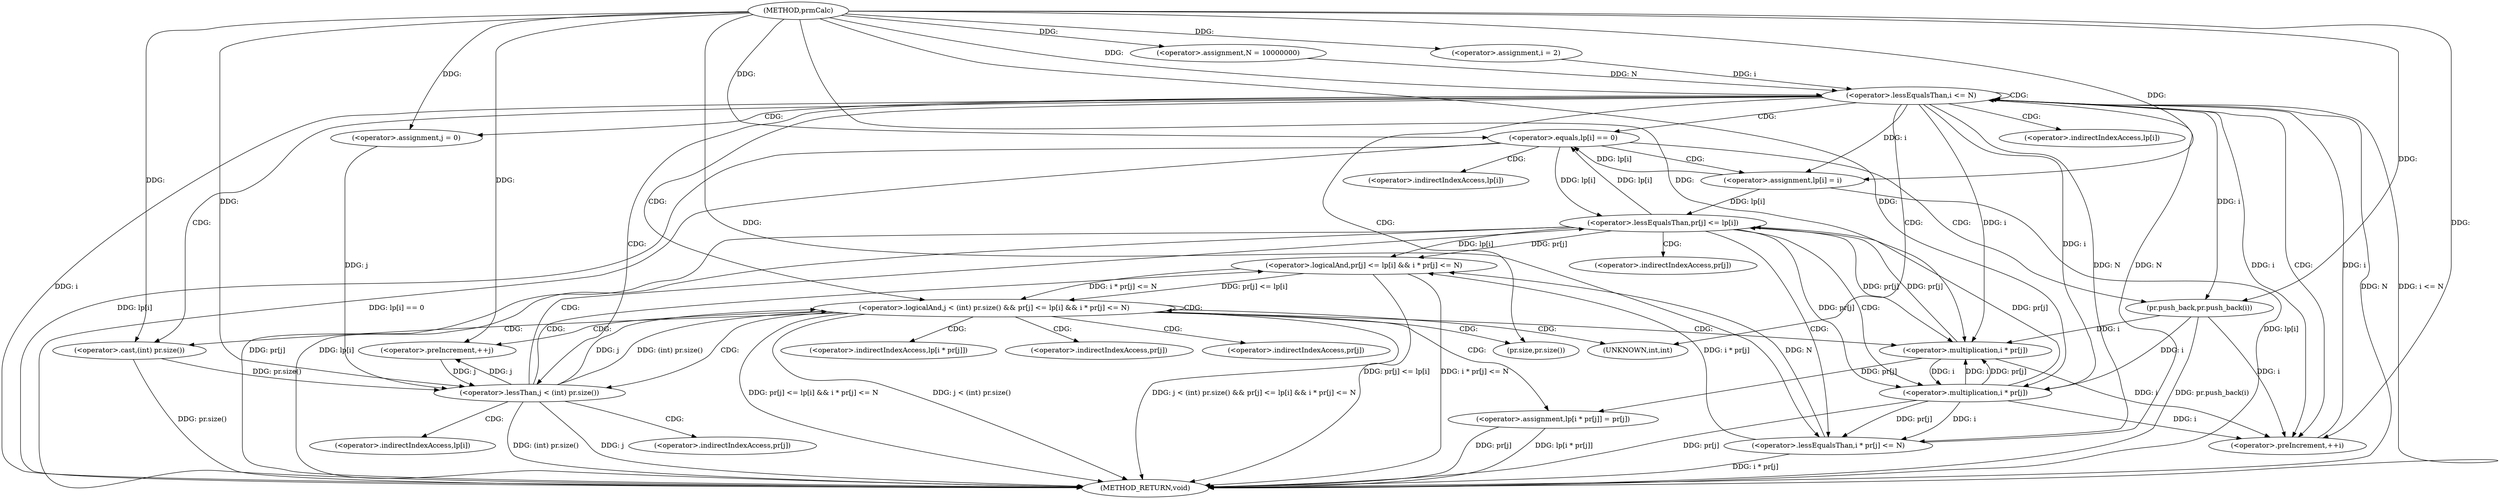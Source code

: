 digraph "prmCalc" {  
"1000116" [label = "(METHOD,prmCalc)" ]
"1000188" [label = "(METHOD_RETURN,void)" ]
"1000119" [label = "(<operator>.assignment,N = 10000000)" ]
"1000125" [label = "(<operator>.assignment,i = 2)" ]
"1000128" [label = "(<operator>.lessEqualsThan,i <= N)" ]
"1000131" [label = "(<operator>.preIncrement,++i)" ]
"1000135" [label = "(<operator>.equals,lp[i] == 0)" ]
"1000150" [label = "(<operator>.assignment,j = 0)" ]
"1000153" [label = "(<operator>.logicalAnd,j < (int) pr.size() && pr[j] <= lp[i] && i * pr[j] <= N)" ]
"1000174" [label = "(<operator>.preIncrement,++j)" ]
"1000141" [label = "(<operator>.assignment,lp[i] = i)" ]
"1000146" [label = "(pr.push_back,pr.push_back(i))" ]
"1000177" [label = "(<operator>.assignment,lp[i * pr[j]] = pr[j])" ]
"1000154" [label = "(<operator>.lessThan,j < (int) pr.size())" ]
"1000159" [label = "(<operator>.logicalAnd,pr[j] <= lp[i] && i * pr[j] <= N)" ]
"1000156" [label = "(<operator>.cast,(int) pr.size())" ]
"1000160" [label = "(<operator>.lessEqualsThan,pr[j] <= lp[i])" ]
"1000167" [label = "(<operator>.lessEqualsThan,i * pr[j] <= N)" ]
"1000168" [label = "(<operator>.multiplication,i * pr[j])" ]
"1000180" [label = "(<operator>.multiplication,i * pr[j])" ]
"1000136" [label = "(<operator>.indirectIndexAccess,lp[i])" ]
"1000142" [label = "(<operator>.indirectIndexAccess,lp[i])" ]
"1000178" [label = "(<operator>.indirectIndexAccess,lp[i * pr[j]])" ]
"1000185" [label = "(<operator>.indirectIndexAccess,pr[j])" ]
"1000157" [label = "(UNKNOWN,int,int)" ]
"1000158" [label = "(pr.size,pr.size())" ]
"1000161" [label = "(<operator>.indirectIndexAccess,pr[j])" ]
"1000164" [label = "(<operator>.indirectIndexAccess,lp[i])" ]
"1000170" [label = "(<operator>.indirectIndexAccess,pr[j])" ]
"1000182" [label = "(<operator>.indirectIndexAccess,pr[j])" ]
  "1000128" -> "1000188"  [ label = "DDG: i"] 
  "1000128" -> "1000188"  [ label = "DDG: N"] 
  "1000128" -> "1000188"  [ label = "DDG: i <= N"] 
  "1000135" -> "1000188"  [ label = "DDG: lp[i]"] 
  "1000135" -> "1000188"  [ label = "DDG: lp[i] == 0"] 
  "1000141" -> "1000188"  [ label = "DDG: lp[i]"] 
  "1000146" -> "1000188"  [ label = "DDG: pr.push_back(i)"] 
  "1000154" -> "1000188"  [ label = "DDG: j"] 
  "1000156" -> "1000188"  [ label = "DDG: pr.size()"] 
  "1000154" -> "1000188"  [ label = "DDG: (int) pr.size()"] 
  "1000153" -> "1000188"  [ label = "DDG: j < (int) pr.size()"] 
  "1000160" -> "1000188"  [ label = "DDG: pr[j]"] 
  "1000160" -> "1000188"  [ label = "DDG: lp[i]"] 
  "1000159" -> "1000188"  [ label = "DDG: pr[j] <= lp[i]"] 
  "1000168" -> "1000188"  [ label = "DDG: pr[j]"] 
  "1000167" -> "1000188"  [ label = "DDG: i * pr[j]"] 
  "1000159" -> "1000188"  [ label = "DDG: i * pr[j] <= N"] 
  "1000153" -> "1000188"  [ label = "DDG: pr[j] <= lp[i] && i * pr[j] <= N"] 
  "1000153" -> "1000188"  [ label = "DDG: j < (int) pr.size() && pr[j] <= lp[i] && i * pr[j] <= N"] 
  "1000177" -> "1000188"  [ label = "DDG: lp[i * pr[j]]"] 
  "1000177" -> "1000188"  [ label = "DDG: pr[j]"] 
  "1000116" -> "1000119"  [ label = "DDG: "] 
  "1000116" -> "1000125"  [ label = "DDG: "] 
  "1000125" -> "1000128"  [ label = "DDG: i"] 
  "1000131" -> "1000128"  [ label = "DDG: i"] 
  "1000116" -> "1000128"  [ label = "DDG: "] 
  "1000119" -> "1000128"  [ label = "DDG: N"] 
  "1000167" -> "1000128"  [ label = "DDG: N"] 
  "1000128" -> "1000131"  [ label = "DDG: i"] 
  "1000146" -> "1000131"  [ label = "DDG: i"] 
  "1000168" -> "1000131"  [ label = "DDG: i"] 
  "1000180" -> "1000131"  [ label = "DDG: i"] 
  "1000116" -> "1000131"  [ label = "DDG: "] 
  "1000116" -> "1000150"  [ label = "DDG: "] 
  "1000141" -> "1000135"  [ label = "DDG: lp[i]"] 
  "1000160" -> "1000135"  [ label = "DDG: lp[i]"] 
  "1000116" -> "1000135"  [ label = "DDG: "] 
  "1000128" -> "1000141"  [ label = "DDG: i"] 
  "1000116" -> "1000141"  [ label = "DDG: "] 
  "1000154" -> "1000153"  [ label = "DDG: j"] 
  "1000154" -> "1000153"  [ label = "DDG: (int) pr.size()"] 
  "1000159" -> "1000153"  [ label = "DDG: pr[j] <= lp[i]"] 
  "1000159" -> "1000153"  [ label = "DDG: i * pr[j] <= N"] 
  "1000154" -> "1000174"  [ label = "DDG: j"] 
  "1000116" -> "1000174"  [ label = "DDG: "] 
  "1000180" -> "1000177"  [ label = "DDG: pr[j]"] 
  "1000116" -> "1000146"  [ label = "DDG: "] 
  "1000128" -> "1000146"  [ label = "DDG: i"] 
  "1000150" -> "1000154"  [ label = "DDG: j"] 
  "1000174" -> "1000154"  [ label = "DDG: j"] 
  "1000116" -> "1000154"  [ label = "DDG: "] 
  "1000156" -> "1000154"  [ label = "DDG: pr.size()"] 
  "1000160" -> "1000159"  [ label = "DDG: pr[j]"] 
  "1000160" -> "1000159"  [ label = "DDG: lp[i]"] 
  "1000167" -> "1000159"  [ label = "DDG: i * pr[j]"] 
  "1000167" -> "1000159"  [ label = "DDG: N"] 
  "1000116" -> "1000156"  [ label = "DDG: "] 
  "1000168" -> "1000160"  [ label = "DDG: pr[j]"] 
  "1000180" -> "1000160"  [ label = "DDG: pr[j]"] 
  "1000135" -> "1000160"  [ label = "DDG: lp[i]"] 
  "1000141" -> "1000160"  [ label = "DDG: lp[i]"] 
  "1000168" -> "1000167"  [ label = "DDG: pr[j]"] 
  "1000168" -> "1000167"  [ label = "DDG: i"] 
  "1000128" -> "1000167"  [ label = "DDG: N"] 
  "1000116" -> "1000167"  [ label = "DDG: "] 
  "1000128" -> "1000168"  [ label = "DDG: i"] 
  "1000146" -> "1000168"  [ label = "DDG: i"] 
  "1000180" -> "1000168"  [ label = "DDG: i"] 
  "1000116" -> "1000168"  [ label = "DDG: "] 
  "1000160" -> "1000168"  [ label = "DDG: pr[j]"] 
  "1000128" -> "1000180"  [ label = "DDG: i"] 
  "1000146" -> "1000180"  [ label = "DDG: i"] 
  "1000168" -> "1000180"  [ label = "DDG: i"] 
  "1000116" -> "1000180"  [ label = "DDG: "] 
  "1000160" -> "1000180"  [ label = "DDG: pr[j]"] 
  "1000168" -> "1000180"  [ label = "DDG: pr[j]"] 
  "1000128" -> "1000153"  [ label = "CDG: "] 
  "1000128" -> "1000128"  [ label = "CDG: "] 
  "1000128" -> "1000156"  [ label = "CDG: "] 
  "1000128" -> "1000150"  [ label = "CDG: "] 
  "1000128" -> "1000135"  [ label = "CDG: "] 
  "1000128" -> "1000136"  [ label = "CDG: "] 
  "1000128" -> "1000157"  [ label = "CDG: "] 
  "1000128" -> "1000131"  [ label = "CDG: "] 
  "1000128" -> "1000158"  [ label = "CDG: "] 
  "1000128" -> "1000154"  [ label = "CDG: "] 
  "1000135" -> "1000142"  [ label = "CDG: "] 
  "1000135" -> "1000141"  [ label = "CDG: "] 
  "1000135" -> "1000146"  [ label = "CDG: "] 
  "1000153" -> "1000153"  [ label = "CDG: "] 
  "1000153" -> "1000174"  [ label = "CDG: "] 
  "1000153" -> "1000156"  [ label = "CDG: "] 
  "1000153" -> "1000182"  [ label = "CDG: "] 
  "1000153" -> "1000180"  [ label = "CDG: "] 
  "1000153" -> "1000157"  [ label = "CDG: "] 
  "1000153" -> "1000178"  [ label = "CDG: "] 
  "1000153" -> "1000158"  [ label = "CDG: "] 
  "1000153" -> "1000154"  [ label = "CDG: "] 
  "1000153" -> "1000177"  [ label = "CDG: "] 
  "1000153" -> "1000185"  [ label = "CDG: "] 
  "1000154" -> "1000164"  [ label = "CDG: "] 
  "1000154" -> "1000161"  [ label = "CDG: "] 
  "1000154" -> "1000159"  [ label = "CDG: "] 
  "1000154" -> "1000160"  [ label = "CDG: "] 
  "1000160" -> "1000168"  [ label = "CDG: "] 
  "1000160" -> "1000167"  [ label = "CDG: "] 
  "1000160" -> "1000170"  [ label = "CDG: "] 
}
